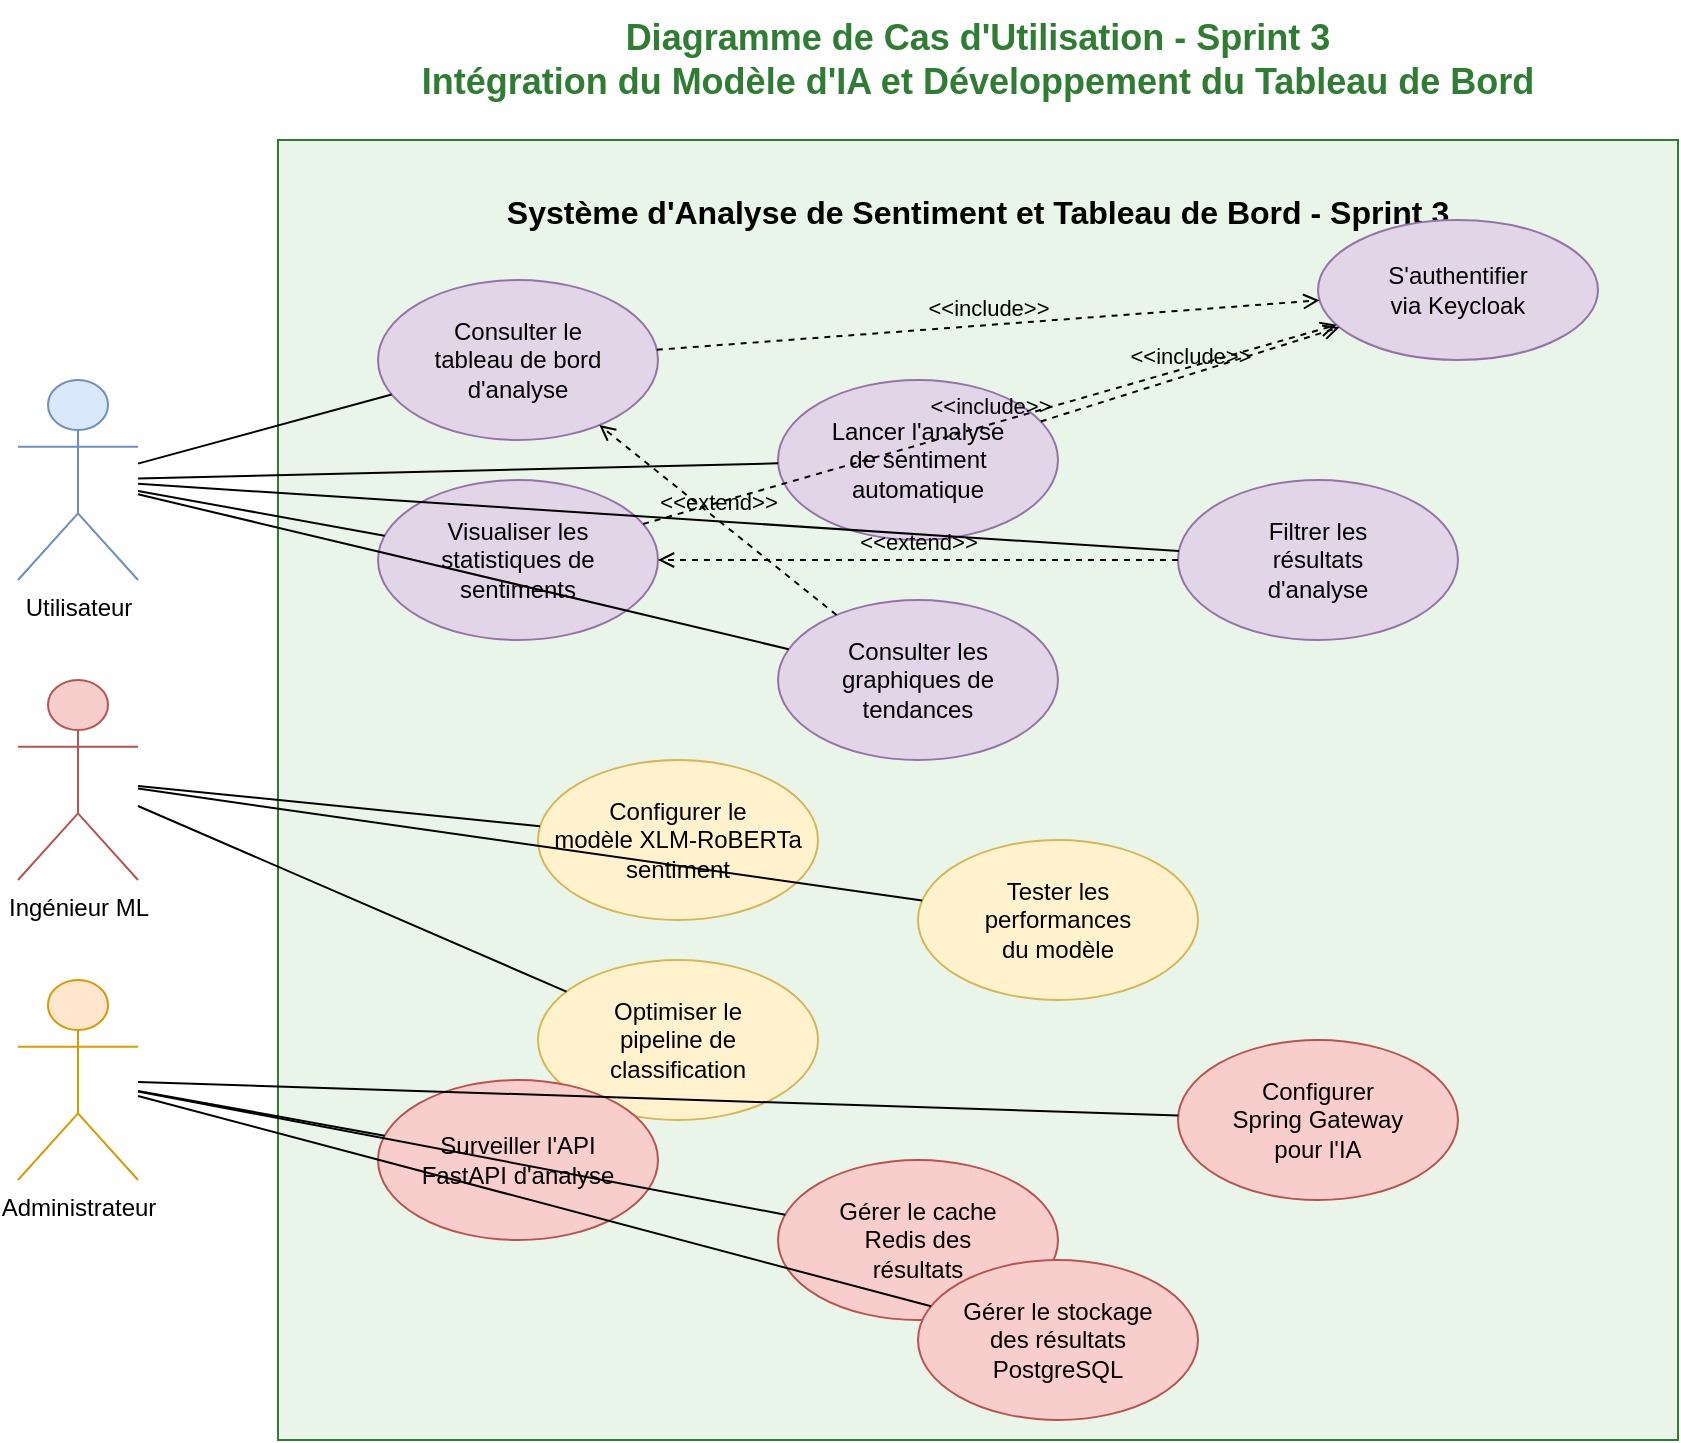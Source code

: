<mxfile>
    <diagram name="Sprint3-AI-Dashboard-UseCase" id="sprint3-ai-dashboard-usecase">
        <mxGraphModel dx="754" dy="620" grid="1" gridSize="10" guides="1" tooltips="1" connect="1" arrows="1" fold="1" page="1" pageScale="1" pageWidth="1169" pageHeight="827" math="0" shadow="0">
            <root>
                <mxCell id="0"/>
                <mxCell id="1" parent="0"/>
                <mxCell id="system-boundary" value="Système d'Analyse de Sentiment et Tableau de Bord - Sprint 3" style="rounded=0;whiteSpace=wrap;html=1;fillColor=#e8f5e8;strokeColor=#2e7d32;fontSize=16;fontStyle=1;verticalAlign=top;spacingTop=20;" parent="1" vertex="1">
                    <mxGeometry x="200" y="80" width="700" height="650" as="geometry"/>
                </mxCell>
                
                <!-- Acteurs -->
                <mxCell id="user-actor" value="Utilisateur" style="shape=umlActor;html=1;verticalLabelPosition=bottom;verticalAlign=top;align=center;fillColor=#dae8fc;strokeColor=#6c8ebf;" parent="1" vertex="1">
                    <mxGeometry x="70" y="200" width="60" height="100" as="geometry"/>
                </mxCell>
                
                <mxCell id="admin-actor" value="Administrateur" style="shape=umlActor;html=1;verticalLabelPosition=bottom;verticalAlign=top;align=center;fillColor=#ffe6cc;strokeColor=#d79b00;" parent="1" vertex="1">
                    <mxGeometry x="70" y="500" width="60" height="100" as="geometry"/>
                </mxCell>
                
                <mxCell id="ml-engineer" value="Ingénieur ML" style="shape=umlActor;html=1;verticalLabelPosition=bottom;verticalAlign=top;align=center;fillColor=#f8cecc;strokeColor=#b85450;" parent="1" vertex="1">
                    <mxGeometry x="70" y="350" width="60" height="100" as="geometry"/>
                </mxCell>
                
                <!-- Cas d'utilisation Utilisateur -->
                <mxCell id="authenticate" value="S'authentifier&lt;br&gt;via Keycloak" style="ellipse;whiteSpace=wrap;html=1;fillColor=#e1d5e7;strokeColor=#9673a6;" parent="1" vertex="1">
                    <mxGeometry x="720" y="120" width="140" height="70" as="geometry"/>
                </mxCell>
                
                <mxCell id="view-dashboard" value="Consulter le&lt;br&gt;tableau de bord&lt;br&gt;d'analyse" style="ellipse;whiteSpace=wrap;html=1;fillColor=#e1d5e7;strokeColor=#9673a6;" parent="1" vertex="1">
                    <mxGeometry x="250" y="150" width="140" height="80" as="geometry"/>
                </mxCell>
                
                <mxCell id="analyze-sentiment" value="Lancer l'analyse&lt;br&gt;de sentiment&lt;br&gt;automatique" style="ellipse;whiteSpace=wrap;html=1;fillColor=#e1d5e7;strokeColor=#9673a6;" parent="1" vertex="1">
                    <mxGeometry x="450" y="200" width="140" height="80" as="geometry"/>
                </mxCell>
                
                <mxCell id="view-statistics" value="Visualiser les&lt;br&gt;statistiques de&lt;br&gt;sentiments" style="ellipse;whiteSpace=wrap;html=1;fillColor=#e1d5e7;strokeColor=#9673a6;" parent="1" vertex="1">
                    <mxGeometry x="250" y="250" width="140" height="80" as="geometry"/>
                </mxCell>
                
                <mxCell id="view-charts" value="Consulter les&lt;br&gt;graphiques de&lt;br&gt;tendances" style="ellipse;whiteSpace=wrap;html=1;fillColor=#e1d5e7;strokeColor=#9673a6;" parent="1" vertex="1">
                    <mxGeometry x="450" y="310" width="140" height="80" as="geometry"/>
                </mxCell>
                
                <mxCell id="filter-results" value="Filtrer les&lt;br&gt;résultats&lt;br&gt;d'analyse" style="ellipse;whiteSpace=wrap;html=1;fillColor=#e1d5e7;strokeColor=#9673a6;" parent="1" vertex="1">
                    <mxGeometry x="650" y="250" width="140" height="80" as="geometry"/>
                </mxCell>
                
                <!-- Cas d'utilisation Ingénieur ML -->
                <mxCell id="configure-model" value="Configurer le&lt;br&gt;modèle XLM-RoBERTa&lt;br&gt;sentiment" style="ellipse;whiteSpace=wrap;html=1;fillColor=#fff2cc;strokeColor=#d6b656;" parent="1" vertex="1">
                    <mxGeometry x="330" y="390" width="140" height="80" as="geometry"/>
                </mxCell>
                
                <mxCell id="test-model" value="Tester les&lt;br&gt;performances&lt;br&gt;du modèle" style="ellipse;whiteSpace=wrap;html=1;fillColor=#fff2cc;strokeColor=#d6b656;" parent="1" vertex="1">
                    <mxGeometry x="520" y="430" width="140" height="80" as="geometry"/>
                </mxCell>
                
                <mxCell id="optimize-pipeline" value="Optimiser le&lt;br&gt;pipeline de&lt;br&gt;classification" style="ellipse;whiteSpace=wrap;html=1;fillColor=#fff2cc;strokeColor=#d6b656;" parent="1" vertex="1">
                    <mxGeometry x="330" y="490" width="140" height="80" as="geometry"/>
                </mxCell>
                
                <!-- Cas d'utilisation Administrateur -->
                <mxCell id="monitor-api" value="Surveiller l'API&lt;br&gt;FastAPI d'analyse" style="ellipse;whiteSpace=wrap;html=1;fillColor=#f8cecc;strokeColor=#b85450;" parent="1" vertex="1">
                    <mxGeometry x="250" y="550" width="140" height="80" as="geometry"/>
                </mxCell>
                
                <mxCell id="manage-cache" value="Gérer le cache&lt;br&gt;Redis des&lt;br&gt;résultats" style="ellipse;whiteSpace=wrap;html=1;fillColor=#f8cecc;strokeColor=#b85450;" parent="1" vertex="1">
                    <mxGeometry x="450" y="590" width="140" height="80" as="geometry"/>
                </mxCell>
                
                <mxCell id="configure-gateway" value="Configurer&lt;br&gt;Spring Gateway&lt;br&gt;pour l'IA" style="ellipse;whiteSpace=wrap;html=1;fillColor=#f8cecc;strokeColor=#b85450;" parent="1" vertex="1">
                    <mxGeometry x="650" y="530" width="140" height="80" as="geometry"/>
                </mxCell>
                
                <mxCell id="manage-db-results" value="Gérer le stockage&lt;br&gt;des résultats&lt;br&gt;PostgreSQL" style="ellipse;whiteSpace=wrap;html=1;fillColor=#f8cecc;strokeColor=#b85450;" parent="1" vertex="1">
                    <mxGeometry x="520" y="640" width="140" height="80" as="geometry"/>
                </mxCell>
                
                <!-- Relations Utilisateur -->
                <mxCell id="2" value="" style="endArrow=none;html=1;rounded=0;" parent="1" source="user-actor" target="view-dashboard" edge="1">
                    <mxGeometry width="50" height="50" relative="1" as="geometry">
                        <mxPoint x="400" y="400" as="sourcePoint"/>
                        <mxPoint x="450" y="350" as="targetPoint"/>
                    </mxGeometry>
                </mxCell>
                
                <mxCell id="3" value="" style="endArrow=none;html=1;rounded=0;" parent="1" source="user-actor" target="analyze-sentiment" edge="1">
                    <mxGeometry width="50" height="50" relative="1" as="geometry">
                        <mxPoint x="400" y="400" as="sourcePoint"/>
                        <mxPoint x="450" y="350" as="targetPoint"/>
                    </mxGeometry>
                </mxCell>
                
                <mxCell id="4" value="" style="endArrow=none;html=1;rounded=0;" parent="1" source="user-actor" target="view-statistics" edge="1">
                    <mxGeometry width="50" height="50" relative="1" as="geometry">
                        <mxPoint x="400" y="400" as="sourcePoint"/>
                        <mxPoint x="450" y="350" as="targetPoint"/>
                    </mxGeometry>
                </mxCell>
                
                <mxCell id="5" value="" style="endArrow=none;html=1;rounded=0;" parent="1" source="user-actor" target="view-charts" edge="1">
                    <mxGeometry width="50" height="50" relative="1" as="geometry">
                        <mxPoint x="400" y="400" as="sourcePoint"/>
                        <mxPoint x="450" y="350" as="targetPoint"/>
                    </mxGeometry>
                </mxCell>
                
                <mxCell id="6" value="" style="endArrow=none;html=1;rounded=0;" parent="1" source="user-actor" target="filter-results" edge="1">
                    <mxGeometry width="50" height="50" relative="1" as="geometry">
                        <mxPoint x="400" y="400" as="sourcePoint"/>
                        <mxPoint x="450" y="350" as="targetPoint"/>
                    </mxGeometry>
                </mxCell>
                
                <!-- Relations Ingénieur ML -->
                <mxCell id="7" value="" style="endArrow=none;html=1;rounded=0;" parent="1" source="ml-engineer" target="configure-model" edge="1">
                    <mxGeometry width="50" height="50" relative="1" as="geometry">
                        <mxPoint x="400" y="400" as="sourcePoint"/>
                        <mxPoint x="450" y="350" as="targetPoint"/>
                    </mxGeometry>
                </mxCell>
                
                <mxCell id="8" value="" style="endArrow=none;html=1;rounded=0;" parent="1" source="ml-engineer" target="test-model" edge="1">
                    <mxGeometry width="50" height="50" relative="1" as="geometry">
                        <mxPoint x="400" y="400" as="sourcePoint"/>
                        <mxPoint x="450" y="350" as="targetPoint"/>
                    </mxGeometry>
                </mxCell>
                
                <mxCell id="9" value="" style="endArrow=none;html=1;rounded=0;" parent="1" source="ml-engineer" target="optimize-pipeline" edge="1">
                    <mxGeometry width="50" height="50" relative="1" as="geometry">
                        <mxPoint x="400" y="400" as="sourcePoint"/>
                        <mxPoint x="450" y="350" as="targetPoint"/>
                    </mxGeometry>
                </mxCell>
                
                <!-- Relations Administrateur -->
                <mxCell id="10" value="" style="endArrow=none;html=1;rounded=0;" parent="1" source="admin-actor" target="monitor-api" edge="1">
                    <mxGeometry width="50" height="50" relative="1" as="geometry">
                        <mxPoint x="400" y="400" as="sourcePoint"/>
                        <mxPoint x="450" y="350" as="targetPoint"/>
                    </mxGeometry>
                </mxCell>
                
                <mxCell id="11" value="" style="endArrow=none;html=1;rounded=0;" parent="1" source="admin-actor" target="manage-cache" edge="1">
                    <mxGeometry width="50" height="50" relative="1" as="geometry">
                        <mxPoint x="400" y="400" as="sourcePoint"/>
                        <mxPoint x="450" y="350" as="targetPoint"/>
                    </mxGeometry>
                </mxCell>
                
                <mxCell id="12" value="" style="endArrow=none;html=1;rounded=0;" parent="1" source="admin-actor" target="configure-gateway" edge="1">
                    <mxGeometry width="50" height="50" relative="1" as="geometry">
                        <mxPoint x="400" y="400" as="sourcePoint"/>
                        <mxPoint x="450" y="350" as="targetPoint"/>
                    </mxGeometry>
                </mxCell>
                
                <mxCell id="13" value="" style="endArrow=none;html=1;rounded=0;" parent="1" source="admin-actor" target="manage-db-results" edge="1">
                    <mxGeometry width="50" height="50" relative="1" as="geometry">
                        <mxPoint x="400" y="400" as="sourcePoint"/>
                        <mxPoint x="450" y="350" as="targetPoint"/>
                    </mxGeometry>
                </mxCell>
                
                <!-- Relations include avec authentification -->
                <mxCell id="14" value="&amp;lt;&amp;lt;include&amp;gt;&amp;gt;" style="html=1;verticalAlign=bottom;labelBackgroundColor=none;endArrow=open;endFill=0;dashed=1;" parent="1" source="view-dashboard" target="authenticate" edge="1">
                    <mxGeometry relative="1" as="geometry"/>
                </mxCell>
                
                <mxCell id="15" value="&amp;lt;&amp;lt;include&amp;gt;&amp;gt;" style="html=1;verticalAlign=bottom;labelBackgroundColor=none;endArrow=open;endFill=0;dashed=1;" parent="1" source="analyze-sentiment" target="authenticate" edge="1">
                    <mxGeometry relative="1" as="geometry"/>
                </mxCell>
                
                <mxCell id="16" value="&amp;lt;&amp;lt;include&amp;gt;&amp;gt;" style="html=1;verticalAlign=bottom;labelBackgroundColor=none;endArrow=open;endFill=0;dashed=1;" parent="1" source="view-statistics" target="authenticate" edge="1">
                    <mxGeometry relative="1" as="geometry"/>
                </mxCell>
                
                <!-- Relations extend -->
                <mxCell id="17" value="&amp;lt;&amp;lt;extend&amp;gt;&amp;gt;" style="html=1;verticalAlign=bottom;labelBackgroundColor=none;endArrow=open;endFill=0;dashed=1;" parent="1" source="filter-results" target="view-statistics" edge="1">
                    <mxGeometry relative="1" as="geometry"/>
                </mxCell>
                
                <mxCell id="18" value="&amp;lt;&amp;lt;extend&amp;gt;&amp;gt;" style="html=1;verticalAlign=bottom;labelBackgroundColor=none;endArrow=open;endFill=0;dashed=1;" parent="1" source="view-charts" target="view-dashboard" edge="1">
                    <mxGeometry relative="1" as="geometry"/>
                </mxCell>
                
                <!-- Titre -->
                <mxCell id="title" value="Diagramme de Cas d'Utilisation - Sprint 3&lt;br&gt;Intégration du Modèle d'IA et Développement du Tableau de Bord" style="text;html=1;strokeColor=none;fillColor=none;align=center;verticalAlign=middle;whiteSpace=wrap;rounded=0;fontSize=18;fontStyle=1;fontColor=#2e7d32;" parent="1" vertex="1">
                    <mxGeometry x="250" y="10" width="600" height="60" as="geometry"/>
                </mxCell>
            </root>
        </mxGraphModel>
    </diagram>
</mxfile>
